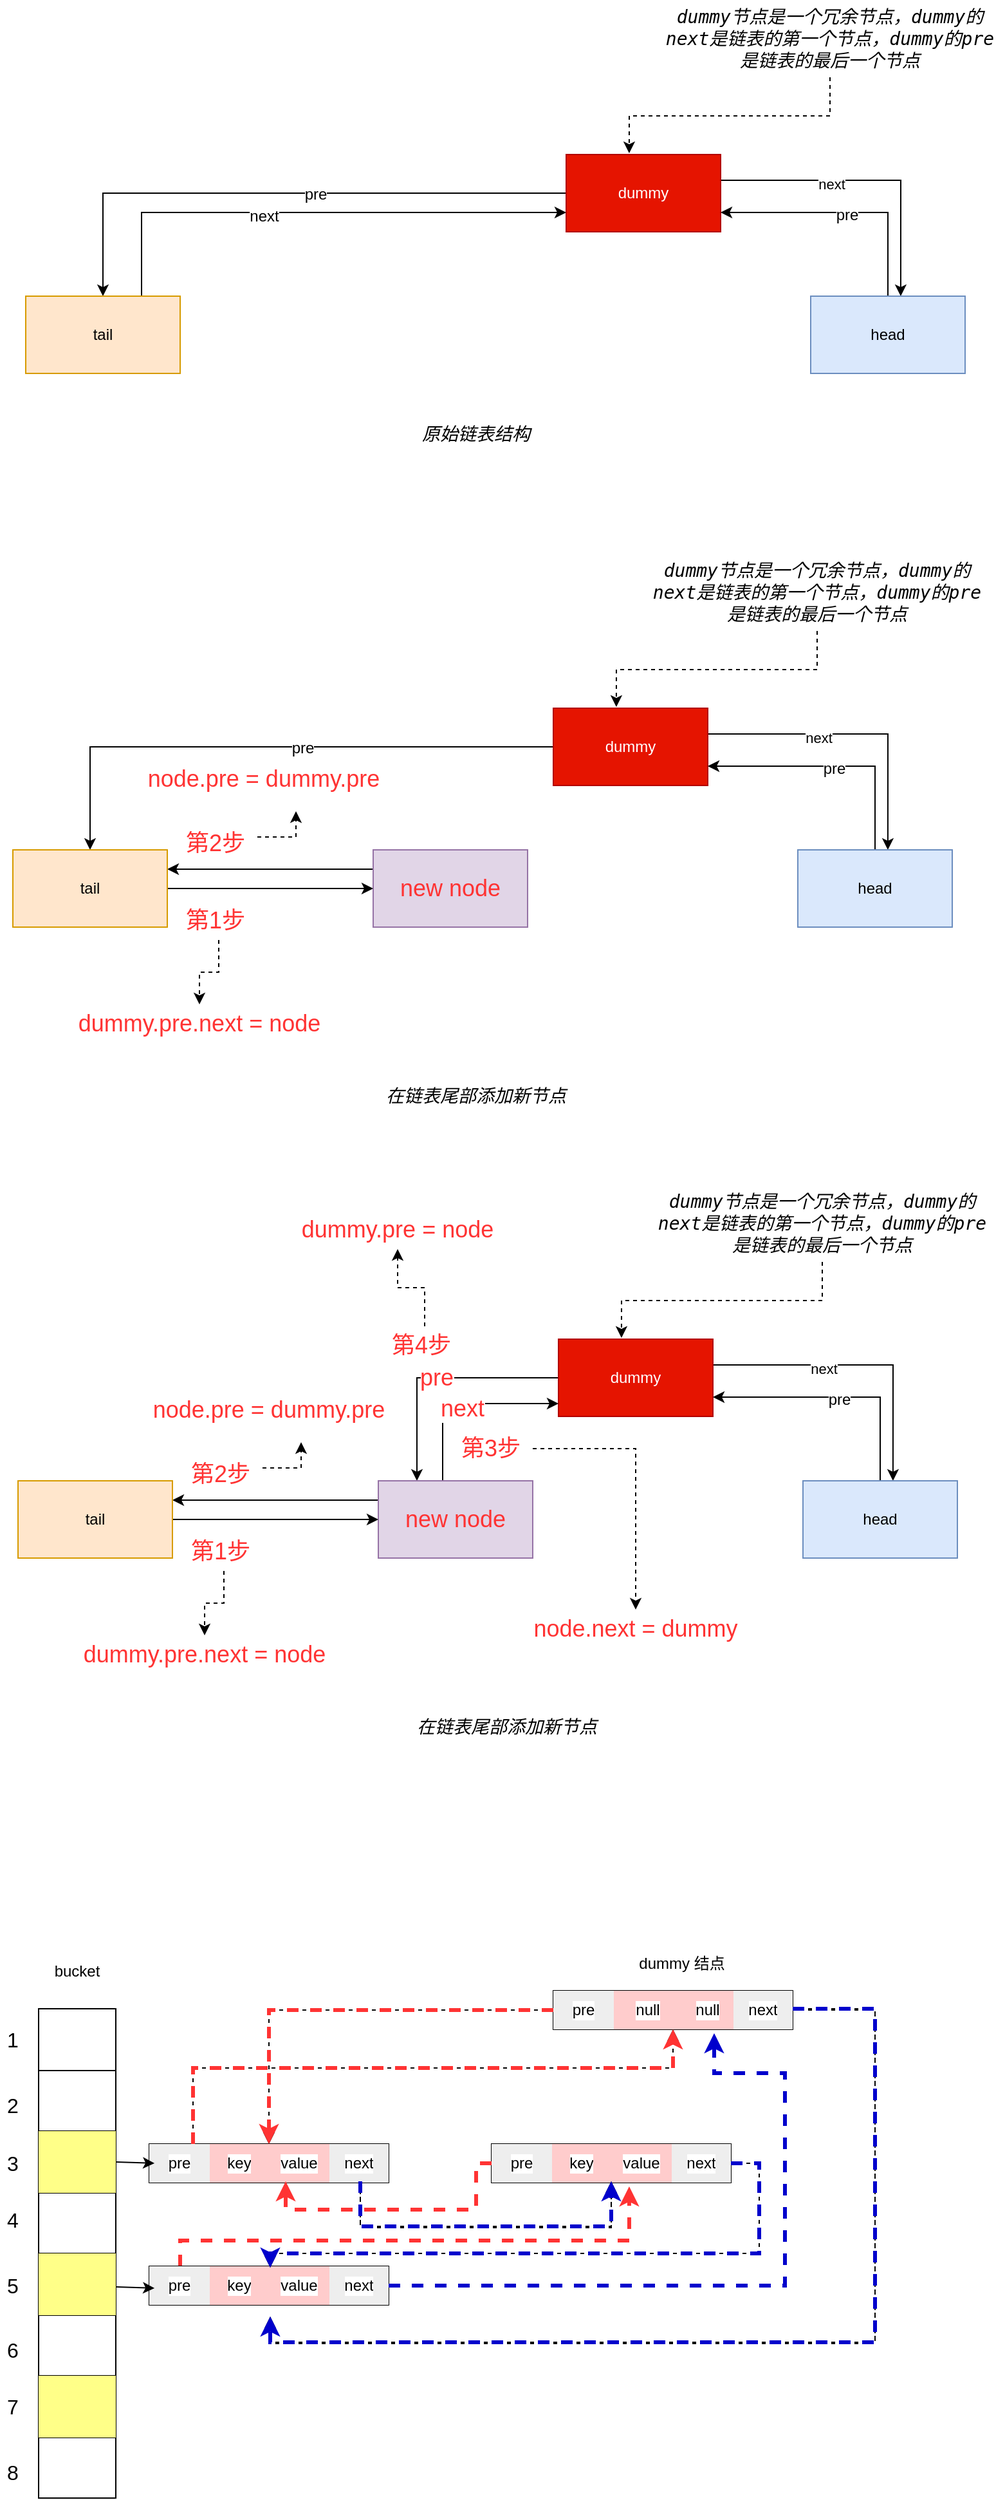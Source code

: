 <mxfile version="16.4.11" type="github">
  <diagram id="jQrOPHSQlCrRj25DtOaN" name="Page-1">
    <mxGraphModel dx="1422" dy="762" grid="1" gridSize="10" guides="1" tooltips="1" connect="1" arrows="1" fold="1" page="1" pageScale="1" pageWidth="827" pageHeight="1169" math="0" shadow="0">
      <root>
        <mxCell id="0" />
        <mxCell id="1" parent="0" />
        <mxCell id="KZvTcLUDpUq6Z3vSpvz5-89" style="edgeStyle=orthogonalEdgeStyle;rounded=0;orthogonalLoop=1;jettySize=auto;html=1;entryX=0.583;entryY=0;entryDx=0;entryDy=0;entryPerimeter=0;" edge="1" source="KZvTcLUDpUq6Z3vSpvz5-93" target="KZvTcLUDpUq6Z3vSpvz5-96" parent="1">
          <mxGeometry relative="1" as="geometry">
            <Array as="points">
              <mxPoint x="704" y="1090" />
            </Array>
          </mxGeometry>
        </mxCell>
        <mxCell id="KZvTcLUDpUq6Z3vSpvz5-90" value="next" style="edgeLabel;html=1;align=center;verticalAlign=middle;resizable=0;points=[];" vertex="1" connectable="0" parent="KZvTcLUDpUq6Z3vSpvz5-89">
          <mxGeometry x="-0.255" y="-3" relative="1" as="geometry">
            <mxPoint as="offset" />
          </mxGeometry>
        </mxCell>
        <mxCell id="KZvTcLUDpUq6Z3vSpvz5-115" value="pre" style="edgeStyle=orthogonalEdgeStyle;rounded=0;orthogonalLoop=1;jettySize=auto;html=1;entryX=0.25;entryY=0;entryDx=0;entryDy=0;fontSize=18;fontColor=#FF3333;" edge="1" parent="1" source="KZvTcLUDpUq6Z3vSpvz5-93" target="KZvTcLUDpUq6Z3vSpvz5-100">
          <mxGeometry relative="1" as="geometry" />
        </mxCell>
        <mxCell id="KZvTcLUDpUq6Z3vSpvz5-93" value="dummy" style="rounded=0;whiteSpace=wrap;html=1;fillColor=#e51400;fontColor=#ffffff;strokeColor=#B20000;" vertex="1" parent="1">
          <mxGeometry x="444" y="1070" width="120" height="60" as="geometry" />
        </mxCell>
        <mxCell id="KZvTcLUDpUq6Z3vSpvz5-119" value="&lt;font style=&quot;font-size: 12px&quot; color=&quot;#000000&quot;&gt;pre&lt;/font&gt;" style="edgeStyle=orthogonalEdgeStyle;rounded=0;orthogonalLoop=1;jettySize=auto;html=1;entryX=1;entryY=0.75;entryDx=0;entryDy=0;fontSize=18;fontColor=#FF3333;" edge="1" parent="1" source="KZvTcLUDpUq6Z3vSpvz5-96" target="KZvTcLUDpUq6Z3vSpvz5-93">
          <mxGeometry relative="1" as="geometry">
            <Array as="points">
              <mxPoint x="694" y="1115" />
            </Array>
          </mxGeometry>
        </mxCell>
        <mxCell id="KZvTcLUDpUq6Z3vSpvz5-96" value="head" style="rounded=0;whiteSpace=wrap;html=1;fillColor=#dae8fc;strokeColor=#6c8ebf;" vertex="1" parent="1">
          <mxGeometry x="634" y="1180" width="120" height="60" as="geometry" />
        </mxCell>
        <mxCell id="KZvTcLUDpUq6Z3vSpvz5-99" style="edgeStyle=orthogonalEdgeStyle;rounded=0;orthogonalLoop=1;jettySize=auto;html=1;entryX=1;entryY=0.25;entryDx=0;entryDy=0;fontSize=18;fontColor=#FF3333;" edge="1" source="KZvTcLUDpUq6Z3vSpvz5-100" target="KZvTcLUDpUq6Z3vSpvz5-104" parent="1">
          <mxGeometry relative="1" as="geometry">
            <Array as="points">
              <mxPoint x="204" y="1195" />
              <mxPoint x="204" y="1195" />
            </Array>
          </mxGeometry>
        </mxCell>
        <mxCell id="KZvTcLUDpUq6Z3vSpvz5-116" style="edgeStyle=orthogonalEdgeStyle;rounded=0;orthogonalLoop=1;jettySize=auto;html=1;fontSize=18;fontColor=#FF3333;" edge="1" parent="1" source="KZvTcLUDpUq6Z3vSpvz5-100">
          <mxGeometry relative="1" as="geometry">
            <mxPoint x="444" y="1120" as="targetPoint" />
            <Array as="points">
              <mxPoint x="354" y="1120" />
              <mxPoint x="444" y="1120" />
            </Array>
          </mxGeometry>
        </mxCell>
        <mxCell id="KZvTcLUDpUq6Z3vSpvz5-117" value="next" style="edgeLabel;html=1;align=center;verticalAlign=middle;resizable=0;points=[];fontSize=18;fontColor=#FF3333;" vertex="1" connectable="0" parent="KZvTcLUDpUq6Z3vSpvz5-116">
          <mxGeometry y="-4" relative="1" as="geometry">
            <mxPoint as="offset" />
          </mxGeometry>
        </mxCell>
        <mxCell id="KZvTcLUDpUq6Z3vSpvz5-100" value="&lt;font color=&quot;#ff3333&quot; style=&quot;font-size: 18px;&quot;&gt;new&amp;nbsp;node&lt;/font&gt;" style="rounded=0;whiteSpace=wrap;html=1;fontSize=18;fillColor=#e1d5e7;strokeColor=#9673a6;" vertex="1" parent="1">
          <mxGeometry x="304" y="1180" width="120" height="60" as="geometry" />
        </mxCell>
        <mxCell id="KZvTcLUDpUq6Z3vSpvz5-101" style="edgeStyle=orthogonalEdgeStyle;rounded=0;orthogonalLoop=1;jettySize=auto;html=1;entryX=0.408;entryY=-0.017;entryDx=0;entryDy=0;entryPerimeter=0;dashed=1;" edge="1" source="KZvTcLUDpUq6Z3vSpvz5-102" target="KZvTcLUDpUq6Z3vSpvz5-93" parent="1">
          <mxGeometry relative="1" as="geometry" />
        </mxCell>
        <mxCell id="KZvTcLUDpUq6Z3vSpvz5-102" value="&lt;span style=&quot;font-family: &amp;quot;source code pro&amp;quot;, &amp;quot;dejavu sans mono&amp;quot;, &amp;quot;ubuntu mono&amp;quot;, &amp;quot;anonymous pro&amp;quot;, &amp;quot;droid sans mono&amp;quot;, menlo, monaco, consolas, inconsolata, courier, &amp;quot;pingfang sc&amp;quot;, &amp;quot;microsoft yahei&amp;quot;, sans-serif; font-size: 14px; font-style: italic; background-color: rgb(255, 255, 255);&quot;&gt;dummy节点是一个冗余节点，dummy的next是链表的第一个节点，dummy的pre是链表的最后一个节点&lt;/span&gt;" style="text;html=1;strokeColor=none;fillColor=none;align=center;verticalAlign=middle;whiteSpace=wrap;rounded=0;fontColor=#000000;" vertex="1" parent="1">
          <mxGeometry x="514" y="950" width="270" height="60" as="geometry" />
        </mxCell>
        <mxCell id="KZvTcLUDpUq6Z3vSpvz5-103" style="edgeStyle=orthogonalEdgeStyle;rounded=0;orthogonalLoop=1;jettySize=auto;html=1;entryX=0;entryY=0.5;entryDx=0;entryDy=0;fontSize=19;fontColor=#000000;" edge="1" source="KZvTcLUDpUq6Z3vSpvz5-104" target="KZvTcLUDpUq6Z3vSpvz5-100" parent="1">
          <mxGeometry relative="1" as="geometry" />
        </mxCell>
        <mxCell id="KZvTcLUDpUq6Z3vSpvz5-104" value="tail" style="rounded=0;whiteSpace=wrap;html=1;fillColor=#ffe6cc;strokeColor=#d79b00;" vertex="1" parent="1">
          <mxGeometry x="24" y="1180" width="120" height="60" as="geometry" />
        </mxCell>
        <mxCell id="KZvTcLUDpUq6Z3vSpvz5-105" value="dummy.pre.next = node" style="text;html=1;strokeColor=none;fillColor=none;align=center;verticalAlign=middle;whiteSpace=wrap;rounded=0;labelBackgroundColor=#FFFFFF;fontSize=18;fontColor=#FF3333;" vertex="1" parent="1">
          <mxGeometry x="54" y="1300" width="230" height="30" as="geometry" />
        </mxCell>
        <mxCell id="KZvTcLUDpUq6Z3vSpvz5-106" value="node.pre = dummy.pre" style="text;html=1;strokeColor=none;fillColor=none;align=center;verticalAlign=middle;whiteSpace=wrap;rounded=0;labelBackgroundColor=#FFFFFF;fontSize=18;fontColor=#FF3333;" vertex="1" parent="1">
          <mxGeometry x="104" y="1110" width="230" height="30" as="geometry" />
        </mxCell>
        <mxCell id="KZvTcLUDpUq6Z3vSpvz5-107" style="edgeStyle=orthogonalEdgeStyle;rounded=0;orthogonalLoop=1;jettySize=auto;html=1;fontSize=18;fontColor=#FF3333;dashed=1;" edge="1" source="KZvTcLUDpUq6Z3vSpvz5-108" target="KZvTcLUDpUq6Z3vSpvz5-105" parent="1">
          <mxGeometry relative="1" as="geometry" />
        </mxCell>
        <mxCell id="KZvTcLUDpUq6Z3vSpvz5-108" value="第1步&amp;nbsp;" style="text;html=1;strokeColor=none;fillColor=none;align=center;verticalAlign=middle;whiteSpace=wrap;rounded=0;labelBackgroundColor=#FFFFFF;fontSize=18;fontColor=#FF3333;" vertex="1" parent="1">
          <mxGeometry x="154" y="1220" width="60" height="30" as="geometry" />
        </mxCell>
        <mxCell id="KZvTcLUDpUq6Z3vSpvz5-109" style="edgeStyle=orthogonalEdgeStyle;rounded=0;orthogonalLoop=1;jettySize=auto;html=1;fontSize=18;fontColor=#FF3333;dashed=1;" edge="1" source="KZvTcLUDpUq6Z3vSpvz5-110" parent="1">
          <mxGeometry relative="1" as="geometry">
            <mxPoint x="244" y="1150" as="targetPoint" />
            <Array as="points">
              <mxPoint x="244" y="1170" />
            </Array>
          </mxGeometry>
        </mxCell>
        <mxCell id="KZvTcLUDpUq6Z3vSpvz5-110" value="第2步&amp;nbsp;" style="text;html=1;strokeColor=none;fillColor=none;align=center;verticalAlign=middle;whiteSpace=wrap;rounded=0;labelBackgroundColor=#FFFFFF;fontSize=18;fontColor=#FF3333;" vertex="1" parent="1">
          <mxGeometry x="154" y="1160" width="60" height="30" as="geometry" />
        </mxCell>
        <mxCell id="KZvTcLUDpUq6Z3vSpvz5-168" style="edgeStyle=orthogonalEdgeStyle;rounded=0;orthogonalLoop=1;jettySize=auto;html=1;entryX=0.5;entryY=0;entryDx=0;entryDy=0;fontSize=12;fontColor=#000000;dashed=1;" edge="1" parent="1" source="KZvTcLUDpUq6Z3vSpvz5-114" target="KZvTcLUDpUq6Z3vSpvz5-167">
          <mxGeometry relative="1" as="geometry">
            <Array as="points">
              <mxPoint x="504" y="1155" />
            </Array>
          </mxGeometry>
        </mxCell>
        <mxCell id="KZvTcLUDpUq6Z3vSpvz5-114" value="第3步&amp;nbsp;" style="text;html=1;strokeColor=none;fillColor=none;align=center;verticalAlign=middle;whiteSpace=wrap;rounded=0;labelBackgroundColor=#FFFFFF;fontSize=18;fontColor=#FF3333;" vertex="1" parent="1">
          <mxGeometry x="364" y="1140" width="60" height="30" as="geometry" />
        </mxCell>
        <mxCell id="KZvTcLUDpUq6Z3vSpvz5-172" style="edgeStyle=orthogonalEdgeStyle;rounded=0;orthogonalLoop=1;jettySize=auto;html=1;dashed=1;fontSize=12;fontColor=#000000;" edge="1" parent="1" source="KZvTcLUDpUq6Z3vSpvz5-118" target="KZvTcLUDpUq6Z3vSpvz5-169">
          <mxGeometry relative="1" as="geometry" />
        </mxCell>
        <mxCell id="KZvTcLUDpUq6Z3vSpvz5-118" value="第4步&amp;nbsp;" style="text;html=1;strokeColor=none;fillColor=none;align=center;verticalAlign=middle;whiteSpace=wrap;rounded=0;labelBackgroundColor=#FFFFFF;fontSize=18;fontColor=#FF3333;" vertex="1" parent="1">
          <mxGeometry x="310" y="1060" width="60" height="30" as="geometry" />
        </mxCell>
        <mxCell id="KZvTcLUDpUq6Z3vSpvz5-120" value="&lt;span style=&quot;font-family: &amp;quot;source code pro&amp;quot;, &amp;quot;dejavu sans mono&amp;quot;, &amp;quot;ubuntu mono&amp;quot;, &amp;quot;anonymous pro&amp;quot;, &amp;quot;droid sans mono&amp;quot;, menlo, monaco, consolas, inconsolata, courier, &amp;quot;pingfang sc&amp;quot;, &amp;quot;microsoft yahei&amp;quot;, sans-serif; font-size: 14px; font-style: italic; background-color: rgb(255, 255, 255);&quot;&gt;在链表尾部添加新节点&lt;/span&gt;" style="text;html=1;strokeColor=none;fillColor=none;align=center;verticalAlign=middle;whiteSpace=wrap;rounded=0;labelBackgroundColor=#FFFFFF;fontSize=19;fontColor=#000000;" vertex="1" parent="1">
          <mxGeometry x="300" y="870" width="160" height="20" as="geometry" />
        </mxCell>
        <mxCell id="KZvTcLUDpUq6Z3vSpvz5-121" style="edgeStyle=orthogonalEdgeStyle;rounded=0;orthogonalLoop=1;jettySize=auto;html=1;entryX=0.583;entryY=0;entryDx=0;entryDy=0;entryPerimeter=0;" edge="1" source="KZvTcLUDpUq6Z3vSpvz5-124" target="KZvTcLUDpUq6Z3vSpvz5-126" parent="1">
          <mxGeometry relative="1" as="geometry">
            <Array as="points">
              <mxPoint x="700" y="600" />
            </Array>
          </mxGeometry>
        </mxCell>
        <mxCell id="KZvTcLUDpUq6Z3vSpvz5-122" value="next" style="edgeLabel;html=1;align=center;verticalAlign=middle;resizable=0;points=[];" vertex="1" connectable="0" parent="KZvTcLUDpUq6Z3vSpvz5-121">
          <mxGeometry x="-0.255" y="-3" relative="1" as="geometry">
            <mxPoint as="offset" />
          </mxGeometry>
        </mxCell>
        <mxCell id="KZvTcLUDpUq6Z3vSpvz5-143" style="edgeStyle=orthogonalEdgeStyle;rounded=0;orthogonalLoop=1;jettySize=auto;html=1;entryX=0.5;entryY=0;entryDx=0;entryDy=0;fontSize=12;fontColor=#000000;" edge="1" parent="1" source="KZvTcLUDpUq6Z3vSpvz5-124" target="KZvTcLUDpUq6Z3vSpvz5-134">
          <mxGeometry relative="1" as="geometry" />
        </mxCell>
        <mxCell id="KZvTcLUDpUq6Z3vSpvz5-144" value="pre" style="edgeLabel;html=1;align=center;verticalAlign=middle;resizable=0;points=[];fontSize=12;fontColor=#000000;" vertex="1" connectable="0" parent="KZvTcLUDpUq6Z3vSpvz5-143">
          <mxGeometry x="-0.114" y="1" relative="1" as="geometry">
            <mxPoint as="offset" />
          </mxGeometry>
        </mxCell>
        <mxCell id="KZvTcLUDpUq6Z3vSpvz5-124" value="dummy" style="rounded=0;whiteSpace=wrap;html=1;fillColor=#e51400;fontColor=#ffffff;strokeColor=#B20000;" vertex="1" parent="1">
          <mxGeometry x="440" y="580" width="120" height="60" as="geometry" />
        </mxCell>
        <mxCell id="KZvTcLUDpUq6Z3vSpvz5-125" value="&lt;font style=&quot;font-size: 12px&quot; color=&quot;#000000&quot;&gt;pre&lt;/font&gt;" style="edgeStyle=orthogonalEdgeStyle;rounded=0;orthogonalLoop=1;jettySize=auto;html=1;entryX=1;entryY=0.75;entryDx=0;entryDy=0;fontSize=18;fontColor=#FF3333;" edge="1" source="KZvTcLUDpUq6Z3vSpvz5-126" target="KZvTcLUDpUq6Z3vSpvz5-124" parent="1">
          <mxGeometry relative="1" as="geometry">
            <Array as="points">
              <mxPoint x="690" y="625" />
            </Array>
          </mxGeometry>
        </mxCell>
        <mxCell id="KZvTcLUDpUq6Z3vSpvz5-126" value="head" style="rounded=0;whiteSpace=wrap;html=1;" vertex="1" parent="1">
          <mxGeometry x="630" y="690" width="120" height="60" as="geometry" />
        </mxCell>
        <mxCell id="KZvTcLUDpUq6Z3vSpvz5-127" style="edgeStyle=orthogonalEdgeStyle;rounded=0;orthogonalLoop=1;jettySize=auto;html=1;entryX=1;entryY=0.25;entryDx=0;entryDy=0;fontSize=18;fontColor=#FF3333;" edge="1" source="KZvTcLUDpUq6Z3vSpvz5-130" target="KZvTcLUDpUq6Z3vSpvz5-134" parent="1">
          <mxGeometry relative="1" as="geometry">
            <Array as="points">
              <mxPoint x="200" y="705" />
              <mxPoint x="200" y="705" />
            </Array>
          </mxGeometry>
        </mxCell>
        <mxCell id="KZvTcLUDpUq6Z3vSpvz5-130" value="&lt;font color=&quot;#ff3333&quot; style=&quot;font-size: 18px;&quot;&gt;new&amp;nbsp;node&lt;/font&gt;" style="rounded=0;whiteSpace=wrap;html=1;fontSize=18;fillColor=#e1d5e7;strokeColor=#9673a6;" vertex="1" parent="1">
          <mxGeometry x="300" y="690" width="120" height="60" as="geometry" />
        </mxCell>
        <mxCell id="KZvTcLUDpUq6Z3vSpvz5-131" style="edgeStyle=orthogonalEdgeStyle;rounded=0;orthogonalLoop=1;jettySize=auto;html=1;entryX=0.408;entryY=-0.017;entryDx=0;entryDy=0;entryPerimeter=0;dashed=1;" edge="1" source="KZvTcLUDpUq6Z3vSpvz5-132" target="KZvTcLUDpUq6Z3vSpvz5-124" parent="1">
          <mxGeometry relative="1" as="geometry" />
        </mxCell>
        <mxCell id="KZvTcLUDpUq6Z3vSpvz5-132" value="&lt;span style=&quot;font-family: &amp;quot;source code pro&amp;quot;, &amp;quot;dejavu sans mono&amp;quot;, &amp;quot;ubuntu mono&amp;quot;, &amp;quot;anonymous pro&amp;quot;, &amp;quot;droid sans mono&amp;quot;, menlo, monaco, consolas, inconsolata, courier, &amp;quot;pingfang sc&amp;quot;, &amp;quot;microsoft yahei&amp;quot;, sans-serif; font-size: 14px; font-style: italic; background-color: rgb(255, 255, 255);&quot;&gt;dummy节点是一个冗余节点，dummy的next是链表的第一个节点，dummy的pre是链表的最后一个节点&lt;/span&gt;" style="text;html=1;strokeColor=none;fillColor=none;align=center;verticalAlign=middle;whiteSpace=wrap;rounded=0;fontColor=#000000;" vertex="1" parent="1">
          <mxGeometry x="510" y="460" width="270" height="60" as="geometry" />
        </mxCell>
        <mxCell id="KZvTcLUDpUq6Z3vSpvz5-133" style="edgeStyle=orthogonalEdgeStyle;rounded=0;orthogonalLoop=1;jettySize=auto;html=1;entryX=0;entryY=0.5;entryDx=0;entryDy=0;fontSize=19;fontColor=#000000;" edge="1" source="KZvTcLUDpUq6Z3vSpvz5-134" target="KZvTcLUDpUq6Z3vSpvz5-130" parent="1">
          <mxGeometry relative="1" as="geometry" />
        </mxCell>
        <mxCell id="KZvTcLUDpUq6Z3vSpvz5-134" value="tail" style="rounded=0;whiteSpace=wrap;html=1;fillColor=#ffe6cc;strokeColor=#d79b00;" vertex="1" parent="1">
          <mxGeometry x="20" y="690" width="120" height="60" as="geometry" />
        </mxCell>
        <mxCell id="KZvTcLUDpUq6Z3vSpvz5-135" value="dummy.pre.next = node" style="text;html=1;strokeColor=none;fillColor=none;align=center;verticalAlign=middle;whiteSpace=wrap;rounded=0;labelBackgroundColor=#FFFFFF;fontSize=18;fontColor=#FF3333;" vertex="1" parent="1">
          <mxGeometry x="50" y="810" width="230" height="30" as="geometry" />
        </mxCell>
        <mxCell id="KZvTcLUDpUq6Z3vSpvz5-136" value="node.pre = dummy.pre" style="text;html=1;strokeColor=none;fillColor=none;align=center;verticalAlign=middle;whiteSpace=wrap;rounded=0;labelBackgroundColor=#FFFFFF;fontSize=18;fontColor=#FF3333;" vertex="1" parent="1">
          <mxGeometry x="100" y="620" width="230" height="30" as="geometry" />
        </mxCell>
        <mxCell id="KZvTcLUDpUq6Z3vSpvz5-137" style="edgeStyle=orthogonalEdgeStyle;rounded=0;orthogonalLoop=1;jettySize=auto;html=1;fontSize=18;fontColor=#FF3333;dashed=1;" edge="1" source="KZvTcLUDpUq6Z3vSpvz5-138" target="KZvTcLUDpUq6Z3vSpvz5-135" parent="1">
          <mxGeometry relative="1" as="geometry" />
        </mxCell>
        <mxCell id="KZvTcLUDpUq6Z3vSpvz5-138" value="第1步&amp;nbsp;" style="text;html=1;strokeColor=none;fillColor=none;align=center;verticalAlign=middle;whiteSpace=wrap;rounded=0;labelBackgroundColor=#FFFFFF;fontSize=18;fontColor=#FF3333;" vertex="1" parent="1">
          <mxGeometry x="150" y="730" width="60" height="30" as="geometry" />
        </mxCell>
        <mxCell id="KZvTcLUDpUq6Z3vSpvz5-139" style="edgeStyle=orthogonalEdgeStyle;rounded=0;orthogonalLoop=1;jettySize=auto;html=1;fontSize=18;fontColor=#FF3333;dashed=1;" edge="1" source="KZvTcLUDpUq6Z3vSpvz5-140" parent="1">
          <mxGeometry relative="1" as="geometry">
            <mxPoint x="240" y="660" as="targetPoint" />
            <Array as="points">
              <mxPoint x="240" y="680" />
            </Array>
          </mxGeometry>
        </mxCell>
        <mxCell id="KZvTcLUDpUq6Z3vSpvz5-140" value="第2步&amp;nbsp;" style="text;html=1;strokeColor=none;fillColor=none;align=center;verticalAlign=middle;whiteSpace=wrap;rounded=0;labelBackgroundColor=#FFFFFF;fontSize=18;fontColor=#FF3333;" vertex="1" parent="1">
          <mxGeometry x="150" y="670" width="60" height="30" as="geometry" />
        </mxCell>
        <mxCell id="KZvTcLUDpUq6Z3vSpvz5-145" value="&lt;font face=&quot;source code pro, dejavu sans mono, ubuntu mono, anonymous pro, droid sans mono, menlo, monaco, consolas, inconsolata, courier, pingfang sc, microsoft yahei, sans-serif&quot;&gt;&lt;span style=&quot;font-size: 14px&quot;&gt;&lt;i&gt;原始链表结构&lt;/i&gt;&lt;/span&gt;&lt;/font&gt;" style="text;html=1;strokeColor=none;fillColor=none;align=center;verticalAlign=middle;whiteSpace=wrap;rounded=0;labelBackgroundColor=#FFFFFF;fontSize=19;fontColor=#000000;" vertex="1" parent="1">
          <mxGeometry x="310" y="350" width="140" height="30" as="geometry" />
        </mxCell>
        <mxCell id="KZvTcLUDpUq6Z3vSpvz5-146" style="edgeStyle=orthogonalEdgeStyle;rounded=0;orthogonalLoop=1;jettySize=auto;html=1;entryX=0.583;entryY=0;entryDx=0;entryDy=0;entryPerimeter=0;" edge="1" source="KZvTcLUDpUq6Z3vSpvz5-150" target="KZvTcLUDpUq6Z3vSpvz5-152" parent="1">
          <mxGeometry relative="1" as="geometry">
            <Array as="points">
              <mxPoint x="710" y="170" />
            </Array>
          </mxGeometry>
        </mxCell>
        <mxCell id="KZvTcLUDpUq6Z3vSpvz5-147" value="next" style="edgeLabel;html=1;align=center;verticalAlign=middle;resizable=0;points=[];" vertex="1" connectable="0" parent="KZvTcLUDpUq6Z3vSpvz5-146">
          <mxGeometry x="-0.255" y="-3" relative="1" as="geometry">
            <mxPoint as="offset" />
          </mxGeometry>
        </mxCell>
        <mxCell id="KZvTcLUDpUq6Z3vSpvz5-148" style="edgeStyle=orthogonalEdgeStyle;rounded=0;orthogonalLoop=1;jettySize=auto;html=1;entryX=0.5;entryY=0;entryDx=0;entryDy=0;fontSize=12;fontColor=#000000;" edge="1" source="KZvTcLUDpUq6Z3vSpvz5-150" target="KZvTcLUDpUq6Z3vSpvz5-158" parent="1">
          <mxGeometry relative="1" as="geometry" />
        </mxCell>
        <mxCell id="KZvTcLUDpUq6Z3vSpvz5-149" value="pre" style="edgeLabel;html=1;align=center;verticalAlign=middle;resizable=0;points=[];fontSize=12;fontColor=#000000;" vertex="1" connectable="0" parent="KZvTcLUDpUq6Z3vSpvz5-148">
          <mxGeometry x="-0.114" y="1" relative="1" as="geometry">
            <mxPoint as="offset" />
          </mxGeometry>
        </mxCell>
        <mxCell id="KZvTcLUDpUq6Z3vSpvz5-150" value="dummy" style="rounded=0;whiteSpace=wrap;html=1;fillColor=#e51400;fontColor=#ffffff;strokeColor=#B20000;" vertex="1" parent="1">
          <mxGeometry x="450" y="150" width="120" height="60" as="geometry" />
        </mxCell>
        <mxCell id="KZvTcLUDpUq6Z3vSpvz5-151" value="&lt;font style=&quot;font-size: 12px&quot; color=&quot;#000000&quot;&gt;pre&lt;/font&gt;" style="edgeStyle=orthogonalEdgeStyle;rounded=0;orthogonalLoop=1;jettySize=auto;html=1;entryX=1;entryY=0.75;entryDx=0;entryDy=0;fontSize=18;fontColor=#FF3333;" edge="1" source="KZvTcLUDpUq6Z3vSpvz5-152" target="KZvTcLUDpUq6Z3vSpvz5-150" parent="1">
          <mxGeometry relative="1" as="geometry">
            <Array as="points">
              <mxPoint x="700" y="195" />
            </Array>
          </mxGeometry>
        </mxCell>
        <mxCell id="KZvTcLUDpUq6Z3vSpvz5-152" value="head" style="rounded=0;whiteSpace=wrap;html=1;" vertex="1" parent="1">
          <mxGeometry x="640" y="260" width="120" height="60" as="geometry" />
        </mxCell>
        <mxCell id="KZvTcLUDpUq6Z3vSpvz5-155" style="edgeStyle=orthogonalEdgeStyle;rounded=0;orthogonalLoop=1;jettySize=auto;html=1;entryX=0.408;entryY=-0.017;entryDx=0;entryDy=0;entryPerimeter=0;dashed=1;" edge="1" source="KZvTcLUDpUq6Z3vSpvz5-156" target="KZvTcLUDpUq6Z3vSpvz5-150" parent="1">
          <mxGeometry relative="1" as="geometry" />
        </mxCell>
        <mxCell id="KZvTcLUDpUq6Z3vSpvz5-156" value="&lt;span style=&quot;font-family: &amp;quot;source code pro&amp;quot;, &amp;quot;dejavu sans mono&amp;quot;, &amp;quot;ubuntu mono&amp;quot;, &amp;quot;anonymous pro&amp;quot;, &amp;quot;droid sans mono&amp;quot;, menlo, monaco, consolas, inconsolata, courier, &amp;quot;pingfang sc&amp;quot;, &amp;quot;microsoft yahei&amp;quot;, sans-serif; font-size: 14px; font-style: italic; background-color: rgb(255, 255, 255);&quot;&gt;dummy节点是一个冗余节点，dummy的next是链表的第一个节点，dummy的pre是链表的最后一个节点&lt;/span&gt;" style="text;html=1;strokeColor=none;fillColor=none;align=center;verticalAlign=middle;whiteSpace=wrap;rounded=0;fontColor=#000000;" vertex="1" parent="1">
          <mxGeometry x="520" y="30" width="270" height="60" as="geometry" />
        </mxCell>
        <mxCell id="KZvTcLUDpUq6Z3vSpvz5-165" style="edgeStyle=orthogonalEdgeStyle;rounded=0;orthogonalLoop=1;jettySize=auto;html=1;entryX=0;entryY=0.75;entryDx=0;entryDy=0;fontSize=12;fontColor=#000000;" edge="1" parent="1" source="KZvTcLUDpUq6Z3vSpvz5-158" target="KZvTcLUDpUq6Z3vSpvz5-150">
          <mxGeometry relative="1" as="geometry">
            <Array as="points">
              <mxPoint x="120" y="195" />
            </Array>
          </mxGeometry>
        </mxCell>
        <mxCell id="KZvTcLUDpUq6Z3vSpvz5-166" value="next" style="edgeLabel;html=1;align=center;verticalAlign=middle;resizable=0;points=[];fontSize=12;fontColor=#000000;" vertex="1" connectable="0" parent="KZvTcLUDpUq6Z3vSpvz5-165">
          <mxGeometry x="-0.19" y="-3" relative="1" as="geometry">
            <mxPoint as="offset" />
          </mxGeometry>
        </mxCell>
        <mxCell id="KZvTcLUDpUq6Z3vSpvz5-158" value="tail" style="rounded=0;whiteSpace=wrap;html=1;fillColor=#ffe6cc;strokeColor=#d79b00;" vertex="1" parent="1">
          <mxGeometry x="30" y="260" width="120" height="60" as="geometry" />
        </mxCell>
        <mxCell id="KZvTcLUDpUq6Z3vSpvz5-167" value="node.next = dummy" style="text;html=1;strokeColor=none;fillColor=none;align=center;verticalAlign=middle;whiteSpace=wrap;rounded=0;labelBackgroundColor=#FFFFFF;fontSize=18;fontColor=#FF3333;" vertex="1" parent="1">
          <mxGeometry x="389" y="1280" width="230" height="30" as="geometry" />
        </mxCell>
        <mxCell id="KZvTcLUDpUq6Z3vSpvz5-169" value="dummy.pre = node" style="text;html=1;strokeColor=none;fillColor=none;align=center;verticalAlign=middle;whiteSpace=wrap;rounded=0;labelBackgroundColor=#FFFFFF;fontSize=18;fontColor=#FF3333;" vertex="1" parent="1">
          <mxGeometry x="204" y="970" width="230" height="30" as="geometry" />
        </mxCell>
        <mxCell id="KZvTcLUDpUq6Z3vSpvz5-170" value="head" style="rounded=0;whiteSpace=wrap;html=1;fillColor=#dae8fc;strokeColor=#6c8ebf;" vertex="1" parent="1">
          <mxGeometry x="640" y="260" width="120" height="60" as="geometry" />
        </mxCell>
        <mxCell id="KZvTcLUDpUq6Z3vSpvz5-171" value="head" style="rounded=0;whiteSpace=wrap;html=1;fillColor=#dae8fc;strokeColor=#6c8ebf;" vertex="1" parent="1">
          <mxGeometry x="630" y="690" width="120" height="60" as="geometry" />
        </mxCell>
        <mxCell id="KZvTcLUDpUq6Z3vSpvz5-173" value="&lt;span style=&quot;font-family: &amp;quot;source code pro&amp;quot;, &amp;quot;dejavu sans mono&amp;quot;, &amp;quot;ubuntu mono&amp;quot;, &amp;quot;anonymous pro&amp;quot;, &amp;quot;droid sans mono&amp;quot;, menlo, monaco, consolas, inconsolata, courier, &amp;quot;pingfang sc&amp;quot;, &amp;quot;microsoft yahei&amp;quot;, sans-serif; font-size: 14px; font-style: italic; background-color: rgb(255, 255, 255);&quot;&gt;在链表尾部添加新节点&lt;/span&gt;" style="text;html=1;strokeColor=none;fillColor=none;align=center;verticalAlign=middle;whiteSpace=wrap;rounded=0;labelBackgroundColor=#FFFFFF;fontSize=19;fontColor=#000000;" vertex="1" parent="1">
          <mxGeometry x="324" y="1360" width="160" height="20" as="geometry" />
        </mxCell>
        <mxCell id="KZvTcLUDpUq6Z3vSpvz5-177" value="" style="shape=table;startSize=0;container=1;collapsible=0;childLayout=tableLayout;labelBackgroundColor=#FFFFFF;fontSize=12;fontColor=#000000;" vertex="1" parent="1">
          <mxGeometry x="40" y="1590" width="60" height="380" as="geometry" />
        </mxCell>
        <mxCell id="KZvTcLUDpUq6Z3vSpvz5-178" value="" style="shape=tableRow;horizontal=0;startSize=0;swimlaneHead=0;swimlaneBody=0;top=0;left=0;bottom=0;right=0;collapsible=0;dropTarget=0;fillColor=none;points=[[0,0.5],[1,0.5]];portConstraint=eastwest;labelBackgroundColor=#FFFFFF;fontSize=12;fontColor=#000000;" vertex="1" parent="KZvTcLUDpUq6Z3vSpvz5-177">
          <mxGeometry width="60" height="48" as="geometry" />
        </mxCell>
        <mxCell id="KZvTcLUDpUq6Z3vSpvz5-179" value="" style="shape=partialRectangle;html=1;whiteSpace=wrap;connectable=0;overflow=hidden;fillColor=none;top=0;left=0;bottom=0;right=0;pointerEvents=1;labelBackgroundColor=#FFFFFF;fontSize=12;fontColor=#000000;" vertex="1" parent="KZvTcLUDpUq6Z3vSpvz5-178">
          <mxGeometry width="60" height="48" as="geometry">
            <mxRectangle width="60" height="48" as="alternateBounds" />
          </mxGeometry>
        </mxCell>
        <mxCell id="KZvTcLUDpUq6Z3vSpvz5-180" value="" style="shape=tableRow;horizontal=0;startSize=0;swimlaneHead=0;swimlaneBody=0;top=0;left=0;bottom=0;right=0;collapsible=0;dropTarget=0;fillColor=none;points=[[0,0.5],[1,0.5]];portConstraint=eastwest;labelBackgroundColor=#FFFFFF;fontSize=12;fontColor=#000000;" vertex="1" parent="KZvTcLUDpUq6Z3vSpvz5-177">
          <mxGeometry y="48" width="60" height="47" as="geometry" />
        </mxCell>
        <mxCell id="KZvTcLUDpUq6Z3vSpvz5-181" value="" style="shape=partialRectangle;html=1;whiteSpace=wrap;connectable=0;overflow=hidden;fillColor=none;top=0;left=0;bottom=0;right=0;pointerEvents=1;labelBackgroundColor=#FFFFFF;fontSize=12;fontColor=#000000;" vertex="1" parent="KZvTcLUDpUq6Z3vSpvz5-180">
          <mxGeometry width="60" height="47" as="geometry">
            <mxRectangle width="60" height="47" as="alternateBounds" />
          </mxGeometry>
        </mxCell>
        <mxCell id="KZvTcLUDpUq6Z3vSpvz5-182" value="" style="shape=tableRow;horizontal=0;startSize=0;swimlaneHead=0;swimlaneBody=0;top=0;left=0;bottom=0;right=0;collapsible=0;dropTarget=0;fillColor=none;points=[[0,0.5],[1,0.5]];portConstraint=eastwest;labelBackgroundColor=#FFFFFF;fontSize=12;fontColor=#000000;" vertex="1" parent="KZvTcLUDpUq6Z3vSpvz5-177">
          <mxGeometry y="95" width="60" height="48" as="geometry" />
        </mxCell>
        <mxCell id="KZvTcLUDpUq6Z3vSpvz5-183" value="" style="shape=partialRectangle;html=1;whiteSpace=wrap;connectable=0;overflow=hidden;fillColor=#ffff88;top=0;left=0;bottom=0;right=0;pointerEvents=1;labelBackgroundColor=#FFFFFF;fontSize=12;strokeColor=#36393d;" vertex="1" parent="KZvTcLUDpUq6Z3vSpvz5-182">
          <mxGeometry width="60" height="48" as="geometry">
            <mxRectangle width="60" height="48" as="alternateBounds" />
          </mxGeometry>
        </mxCell>
        <mxCell id="KZvTcLUDpUq6Z3vSpvz5-184" value="" style="shape=tableRow;horizontal=0;startSize=0;swimlaneHead=0;swimlaneBody=0;top=0;left=0;bottom=0;right=0;collapsible=0;dropTarget=0;fillColor=none;points=[[0,0.5],[1,0.5]];portConstraint=eastwest;labelBackgroundColor=#FFFFFF;fontSize=12;fontColor=#000000;" vertex="1" parent="KZvTcLUDpUq6Z3vSpvz5-177">
          <mxGeometry y="143" width="60" height="47" as="geometry" />
        </mxCell>
        <mxCell id="KZvTcLUDpUq6Z3vSpvz5-185" value="" style="shape=partialRectangle;html=1;whiteSpace=wrap;connectable=0;overflow=hidden;fillColor=none;top=0;left=0;bottom=0;right=0;pointerEvents=1;labelBackgroundColor=#FFFFFF;fontSize=12;fontColor=#000000;" vertex="1" parent="KZvTcLUDpUq6Z3vSpvz5-184">
          <mxGeometry width="60" height="47" as="geometry">
            <mxRectangle width="60" height="47" as="alternateBounds" />
          </mxGeometry>
        </mxCell>
        <mxCell id="KZvTcLUDpUq6Z3vSpvz5-186" value="" style="shape=tableRow;horizontal=0;startSize=0;swimlaneHead=0;swimlaneBody=0;top=0;left=0;bottom=0;right=0;collapsible=0;dropTarget=0;fillColor=none;points=[[0,0.5],[1,0.5]];portConstraint=eastwest;labelBackgroundColor=#FFFFFF;fontSize=12;fontColor=#000000;" vertex="1" parent="KZvTcLUDpUq6Z3vSpvz5-177">
          <mxGeometry y="190" width="60" height="48" as="geometry" />
        </mxCell>
        <mxCell id="KZvTcLUDpUq6Z3vSpvz5-187" value="" style="shape=partialRectangle;html=1;whiteSpace=wrap;connectable=0;overflow=hidden;fillColor=#ffff88;top=0;left=0;bottom=0;right=0;pointerEvents=1;labelBackgroundColor=#FFFFFF;fontSize=12;strokeColor=#36393d;" vertex="1" parent="KZvTcLUDpUq6Z3vSpvz5-186">
          <mxGeometry width="60" height="48" as="geometry">
            <mxRectangle width="60" height="48" as="alternateBounds" />
          </mxGeometry>
        </mxCell>
        <mxCell id="KZvTcLUDpUq6Z3vSpvz5-188" value="" style="shape=tableRow;horizontal=0;startSize=0;swimlaneHead=0;swimlaneBody=0;top=0;left=0;bottom=0;right=0;collapsible=0;dropTarget=0;fillColor=none;points=[[0,0.5],[1,0.5]];portConstraint=eastwest;labelBackgroundColor=#FFFFFF;fontSize=12;fontColor=#000000;" vertex="1" parent="KZvTcLUDpUq6Z3vSpvz5-177">
          <mxGeometry y="238" width="60" height="47" as="geometry" />
        </mxCell>
        <mxCell id="KZvTcLUDpUq6Z3vSpvz5-189" value="" style="shape=partialRectangle;html=1;whiteSpace=wrap;connectable=0;overflow=hidden;fillColor=none;top=0;left=0;bottom=0;right=0;pointerEvents=1;labelBackgroundColor=#FFFFFF;fontSize=12;fontColor=#000000;" vertex="1" parent="KZvTcLUDpUq6Z3vSpvz5-188">
          <mxGeometry width="60" height="47" as="geometry">
            <mxRectangle width="60" height="47" as="alternateBounds" />
          </mxGeometry>
        </mxCell>
        <mxCell id="KZvTcLUDpUq6Z3vSpvz5-190" value="" style="shape=tableRow;horizontal=0;startSize=0;swimlaneHead=0;swimlaneBody=0;top=0;left=0;bottom=0;right=0;collapsible=0;dropTarget=0;fillColor=none;points=[[0,0.5],[1,0.5]];portConstraint=eastwest;labelBackgroundColor=#FFFFFF;fontSize=12;fontColor=#000000;" vertex="1" parent="KZvTcLUDpUq6Z3vSpvz5-177">
          <mxGeometry y="285" width="60" height="48" as="geometry" />
        </mxCell>
        <mxCell id="KZvTcLUDpUq6Z3vSpvz5-191" value="" style="shape=partialRectangle;html=1;whiteSpace=wrap;connectable=0;overflow=hidden;fillColor=#ffff88;top=0;left=0;bottom=0;right=0;pointerEvents=1;labelBackgroundColor=#FFFFFF;fontSize=12;strokeColor=#36393d;" vertex="1" parent="KZvTcLUDpUq6Z3vSpvz5-190">
          <mxGeometry width="60" height="48" as="geometry">
            <mxRectangle width="60" height="48" as="alternateBounds" />
          </mxGeometry>
        </mxCell>
        <mxCell id="KZvTcLUDpUq6Z3vSpvz5-192" value="" style="shape=tableRow;horizontal=0;startSize=0;swimlaneHead=0;swimlaneBody=0;top=0;left=0;bottom=0;right=0;collapsible=0;dropTarget=0;fillColor=none;points=[[0,0.5],[1,0.5]];portConstraint=eastwest;labelBackgroundColor=#FFFFFF;fontSize=12;fontColor=#000000;" vertex="1" parent="KZvTcLUDpUq6Z3vSpvz5-177">
          <mxGeometry y="333" width="60" height="47" as="geometry" />
        </mxCell>
        <mxCell id="KZvTcLUDpUq6Z3vSpvz5-193" value="" style="shape=partialRectangle;html=1;whiteSpace=wrap;connectable=0;overflow=hidden;fillColor=none;top=0;left=0;bottom=0;right=0;pointerEvents=1;labelBackgroundColor=#FFFFFF;fontSize=12;fontColor=#000000;" vertex="1" parent="KZvTcLUDpUq6Z3vSpvz5-192">
          <mxGeometry width="60" height="47" as="geometry">
            <mxRectangle width="60" height="47" as="alternateBounds" />
          </mxGeometry>
        </mxCell>
        <mxCell id="KZvTcLUDpUq6Z3vSpvz5-219" value="" style="edgeStyle=orthogonalEdgeStyle;rounded=0;orthogonalLoop=1;jettySize=auto;html=1;dashed=1;fontSize=12;fontColor=#000000;entryX=0.5;entryY=1;entryDx=0;entryDy=0;" edge="1" parent="1" source="KZvTcLUDpUq6Z3vSpvz5-194" target="KZvTcLUDpUq6Z3vSpvz5-213">
          <mxGeometry relative="1" as="geometry">
            <Array as="points">
              <mxPoint x="290" y="1760" />
              <mxPoint x="485" y="1760" />
            </Array>
          </mxGeometry>
        </mxCell>
        <mxCell id="KZvTcLUDpUq6Z3vSpvz5-241" style="edgeStyle=orthogonalEdgeStyle;rounded=0;orthogonalLoop=1;jettySize=auto;html=1;entryX=0.5;entryY=1;entryDx=0;entryDy=0;dashed=1;fontSize=12;fontColor=#000000;" edge="1" parent="1" source="KZvTcLUDpUq6Z3vSpvz5-194" target="KZvTcLUDpUq6Z3vSpvz5-200">
          <mxGeometry relative="1" as="geometry">
            <Array as="points">
              <mxPoint x="160" y="1636" />
              <mxPoint x="533" y="1636" />
            </Array>
          </mxGeometry>
        </mxCell>
        <mxCell id="KZvTcLUDpUq6Z3vSpvz5-194" value="" style="shape=table;startSize=0;container=1;collapsible=0;childLayout=tableLayout;labelBackgroundColor=#FFFFFF;fontSize=12;fontColor=#000000;" vertex="1" parent="1">
          <mxGeometry x="126" y="1695" width="186" height="30" as="geometry" />
        </mxCell>
        <mxCell id="KZvTcLUDpUq6Z3vSpvz5-195" value="" style="shape=tableRow;horizontal=0;startSize=0;swimlaneHead=0;swimlaneBody=0;top=0;left=0;bottom=0;right=0;collapsible=0;dropTarget=0;fillColor=none;points=[[0,0.5],[1,0.5]];portConstraint=eastwest;labelBackgroundColor=#FFFFFF;fontSize=12;fontColor=#000000;" vertex="1" parent="KZvTcLUDpUq6Z3vSpvz5-194">
          <mxGeometry width="186" height="30" as="geometry" />
        </mxCell>
        <mxCell id="KZvTcLUDpUq6Z3vSpvz5-196" value="pre" style="shape=partialRectangle;html=1;whiteSpace=wrap;connectable=0;overflow=hidden;fillColor=#eeeeee;top=0;left=0;bottom=0;right=0;pointerEvents=1;labelBackgroundColor=#FFFFFF;fontSize=12;strokeColor=#36393d;" vertex="1" parent="KZvTcLUDpUq6Z3vSpvz5-195">
          <mxGeometry width="47" height="30" as="geometry">
            <mxRectangle width="47" height="30" as="alternateBounds" />
          </mxGeometry>
        </mxCell>
        <mxCell id="KZvTcLUDpUq6Z3vSpvz5-197" value="key" style="shape=partialRectangle;html=1;whiteSpace=wrap;connectable=0;overflow=hidden;fillColor=#ffcccc;top=0;left=0;bottom=0;right=0;pointerEvents=1;labelBackgroundColor=#FFFFFF;fontSize=12;strokeColor=#36393d;" vertex="1" parent="KZvTcLUDpUq6Z3vSpvz5-195">
          <mxGeometry x="47" width="46" height="30" as="geometry">
            <mxRectangle width="46" height="30" as="alternateBounds" />
          </mxGeometry>
        </mxCell>
        <mxCell id="KZvTcLUDpUq6Z3vSpvz5-198" value="value" style="shape=partialRectangle;html=1;whiteSpace=wrap;connectable=0;overflow=hidden;fillColor=#ffcccc;top=0;left=0;bottom=0;right=0;pointerEvents=1;labelBackgroundColor=#FFFFFF;fontSize=12;strokeColor=#36393d;" vertex="1" parent="KZvTcLUDpUq6Z3vSpvz5-195">
          <mxGeometry x="93" width="47" height="30" as="geometry">
            <mxRectangle width="47" height="30" as="alternateBounds" />
          </mxGeometry>
        </mxCell>
        <mxCell id="KZvTcLUDpUq6Z3vSpvz5-199" value="next" style="shape=partialRectangle;html=1;whiteSpace=wrap;connectable=0;overflow=hidden;fillColor=#eeeeee;top=0;left=0;bottom=0;right=0;pointerEvents=1;labelBackgroundColor=#FFFFFF;fontSize=12;strokeColor=#36393d;" vertex="1" parent="KZvTcLUDpUq6Z3vSpvz5-195">
          <mxGeometry x="140" width="46" height="30" as="geometry">
            <mxRectangle width="46" height="30" as="alternateBounds" />
          </mxGeometry>
        </mxCell>
        <mxCell id="KZvTcLUDpUq6Z3vSpvz5-200" value="" style="shape=table;startSize=0;container=1;collapsible=0;childLayout=tableLayout;labelBackgroundColor=#FFFFFF;fontSize=12;fontColor=#000000;" vertex="1" parent="1">
          <mxGeometry x="440" y="1576" width="186" height="30" as="geometry" />
        </mxCell>
        <mxCell id="KZvTcLUDpUq6Z3vSpvz5-201" value="" style="shape=tableRow;horizontal=0;startSize=0;swimlaneHead=0;swimlaneBody=0;top=0;left=0;bottom=0;right=0;collapsible=0;dropTarget=0;fillColor=none;points=[[0,0.5],[1,0.5]];portConstraint=eastwest;labelBackgroundColor=#FFFFFF;fontSize=12;fontColor=#000000;" vertex="1" parent="KZvTcLUDpUq6Z3vSpvz5-200">
          <mxGeometry width="186" height="30" as="geometry" />
        </mxCell>
        <mxCell id="KZvTcLUDpUq6Z3vSpvz5-202" value="pre" style="shape=partialRectangle;html=1;whiteSpace=wrap;connectable=0;overflow=hidden;fillColor=#eeeeee;top=0;left=0;bottom=0;right=0;pointerEvents=1;labelBackgroundColor=#FFFFFF;fontSize=12;strokeColor=#36393d;" vertex="1" parent="KZvTcLUDpUq6Z3vSpvz5-201">
          <mxGeometry width="47" height="30" as="geometry">
            <mxRectangle width="47" height="30" as="alternateBounds" />
          </mxGeometry>
        </mxCell>
        <mxCell id="KZvTcLUDpUq6Z3vSpvz5-203" value="null" style="shape=partialRectangle;html=1;whiteSpace=wrap;connectable=0;overflow=hidden;fillColor=#ffcccc;top=0;left=0;bottom=0;right=0;pointerEvents=1;labelBackgroundColor=#FFFFFF;fontSize=12;strokeColor=#36393d;" vertex="1" parent="KZvTcLUDpUq6Z3vSpvz5-201">
          <mxGeometry x="47" width="53" height="30" as="geometry">
            <mxRectangle width="53" height="30" as="alternateBounds" />
          </mxGeometry>
        </mxCell>
        <mxCell id="KZvTcLUDpUq6Z3vSpvz5-204" value="null" style="shape=partialRectangle;html=1;whiteSpace=wrap;connectable=0;overflow=hidden;fillColor=#ffcccc;top=0;left=0;bottom=0;right=0;pointerEvents=1;labelBackgroundColor=#FFFFFF;fontSize=12;strokeColor=#36393d;" vertex="1" parent="KZvTcLUDpUq6Z3vSpvz5-201">
          <mxGeometry x="100" width="40" height="30" as="geometry">
            <mxRectangle width="40" height="30" as="alternateBounds" />
          </mxGeometry>
        </mxCell>
        <mxCell id="KZvTcLUDpUq6Z3vSpvz5-205" value="next" style="shape=partialRectangle;html=1;whiteSpace=wrap;connectable=0;overflow=hidden;fillColor=#eeeeee;top=0;left=0;bottom=0;right=0;pointerEvents=1;labelBackgroundColor=#FFFFFF;fontSize=12;strokeColor=#36393d;" vertex="1" parent="KZvTcLUDpUq6Z3vSpvz5-201">
          <mxGeometry x="140" width="46" height="30" as="geometry">
            <mxRectangle width="46" height="30" as="alternateBounds" />
          </mxGeometry>
        </mxCell>
        <mxCell id="KZvTcLUDpUq6Z3vSpvz5-206" value="dummy 结点" style="text;html=1;strokeColor=none;fillColor=none;align=center;verticalAlign=middle;whiteSpace=wrap;rounded=0;labelBackgroundColor=#FFFFFF;fontSize=12;fontColor=#000000;" vertex="1" parent="1">
          <mxGeometry x="500" y="1540" width="80" height="30" as="geometry" />
        </mxCell>
        <mxCell id="KZvTcLUDpUq6Z3vSpvz5-213" value="" style="shape=table;startSize=0;container=1;collapsible=0;childLayout=tableLayout;labelBackgroundColor=#FFFFFF;fontSize=12;fontColor=#000000;" vertex="1" parent="1">
          <mxGeometry x="392" y="1695" width="186" height="30" as="geometry" />
        </mxCell>
        <mxCell id="KZvTcLUDpUq6Z3vSpvz5-214" value="" style="shape=tableRow;horizontal=0;startSize=0;swimlaneHead=0;swimlaneBody=0;top=0;left=0;bottom=0;right=0;collapsible=0;dropTarget=0;fillColor=none;points=[[0,0.5],[1,0.5]];portConstraint=eastwest;labelBackgroundColor=#FFFFFF;fontSize=12;fontColor=#000000;" vertex="1" parent="KZvTcLUDpUq6Z3vSpvz5-213">
          <mxGeometry width="186" height="30" as="geometry" />
        </mxCell>
        <mxCell id="KZvTcLUDpUq6Z3vSpvz5-215" value="pre" style="shape=partialRectangle;html=1;whiteSpace=wrap;connectable=0;overflow=hidden;fillColor=#eeeeee;top=0;left=0;bottom=0;right=0;pointerEvents=1;labelBackgroundColor=#FFFFFF;fontSize=12;strokeColor=#36393d;" vertex="1" parent="KZvTcLUDpUq6Z3vSpvz5-214">
          <mxGeometry width="47" height="30" as="geometry">
            <mxRectangle width="47" height="30" as="alternateBounds" />
          </mxGeometry>
        </mxCell>
        <mxCell id="KZvTcLUDpUq6Z3vSpvz5-216" value="key" style="shape=partialRectangle;html=1;whiteSpace=wrap;connectable=0;overflow=hidden;fillColor=#ffcccc;top=0;left=0;bottom=0;right=0;pointerEvents=1;labelBackgroundColor=#FFFFFF;fontSize=12;strokeColor=#36393d;" vertex="1" parent="KZvTcLUDpUq6Z3vSpvz5-214">
          <mxGeometry x="47" width="46" height="30" as="geometry">
            <mxRectangle width="46" height="30" as="alternateBounds" />
          </mxGeometry>
        </mxCell>
        <mxCell id="KZvTcLUDpUq6Z3vSpvz5-217" value="value" style="shape=partialRectangle;html=1;whiteSpace=wrap;connectable=0;overflow=hidden;fillColor=#ffcccc;top=0;left=0;bottom=0;right=0;pointerEvents=1;labelBackgroundColor=#FFFFFF;fontSize=12;strokeColor=#36393d;" vertex="1" parent="KZvTcLUDpUq6Z3vSpvz5-214">
          <mxGeometry x="93" width="47" height="30" as="geometry">
            <mxRectangle width="47" height="30" as="alternateBounds" />
          </mxGeometry>
        </mxCell>
        <mxCell id="KZvTcLUDpUq6Z3vSpvz5-218" value="next" style="shape=partialRectangle;html=1;whiteSpace=wrap;connectable=0;overflow=hidden;fillColor=#eeeeee;top=0;left=0;bottom=0;right=0;pointerEvents=1;labelBackgroundColor=#FFFFFF;fontSize=12;strokeColor=#36393d;" vertex="1" parent="KZvTcLUDpUq6Z3vSpvz5-214">
          <mxGeometry x="140" width="46" height="30" as="geometry">
            <mxRectangle width="46" height="30" as="alternateBounds" />
          </mxGeometry>
        </mxCell>
        <mxCell id="KZvTcLUDpUq6Z3vSpvz5-243" style="edgeStyle=orthogonalEdgeStyle;rounded=0;orthogonalLoop=1;jettySize=auto;html=1;entryX=0.575;entryY=1.1;entryDx=0;entryDy=0;entryPerimeter=0;dashed=1;fontSize=12;fontColor=#000000;strokeWidth=3;strokeColor=#FF3333;" edge="1" parent="1" source="KZvTcLUDpUq6Z3vSpvz5-221" target="KZvTcLUDpUq6Z3vSpvz5-213">
          <mxGeometry relative="1" as="geometry">
            <mxPoint x="150" y="1780" as="sourcePoint" />
            <Array as="points">
              <mxPoint x="150" y="1770" />
              <mxPoint x="499" y="1770" />
            </Array>
          </mxGeometry>
        </mxCell>
        <mxCell id="KZvTcLUDpUq6Z3vSpvz5-220" value="" style="shape=table;startSize=0;container=1;collapsible=0;childLayout=tableLayout;labelBackgroundColor=#FFFFFF;fontSize=12;fontColor=#000000;" vertex="1" parent="1">
          <mxGeometry x="126" y="1790" width="186" height="30" as="geometry" />
        </mxCell>
        <mxCell id="KZvTcLUDpUq6Z3vSpvz5-221" value="" style="shape=tableRow;horizontal=0;startSize=0;swimlaneHead=0;swimlaneBody=0;top=0;left=0;bottom=0;right=0;collapsible=0;dropTarget=0;fillColor=none;points=[[0,0.5],[1,0.5]];portConstraint=eastwest;labelBackgroundColor=#FFFFFF;fontSize=12;fontColor=#000000;" vertex="1" parent="KZvTcLUDpUq6Z3vSpvz5-220">
          <mxGeometry width="186" height="30" as="geometry" />
        </mxCell>
        <mxCell id="KZvTcLUDpUq6Z3vSpvz5-222" value="pre" style="shape=partialRectangle;html=1;whiteSpace=wrap;connectable=0;overflow=hidden;fillColor=#eeeeee;top=0;left=0;bottom=0;right=0;pointerEvents=1;labelBackgroundColor=#FFFFFF;fontSize=12;strokeColor=#36393d;" vertex="1" parent="KZvTcLUDpUq6Z3vSpvz5-221">
          <mxGeometry width="47" height="30" as="geometry">
            <mxRectangle width="47" height="30" as="alternateBounds" />
          </mxGeometry>
        </mxCell>
        <mxCell id="KZvTcLUDpUq6Z3vSpvz5-223" value="key" style="shape=partialRectangle;html=1;whiteSpace=wrap;connectable=0;overflow=hidden;fillColor=#ffcccc;top=0;left=0;bottom=0;right=0;pointerEvents=1;labelBackgroundColor=#FFFFFF;fontSize=12;strokeColor=#36393d;" vertex="1" parent="KZvTcLUDpUq6Z3vSpvz5-221">
          <mxGeometry x="47" width="46" height="30" as="geometry">
            <mxRectangle width="46" height="30" as="alternateBounds" />
          </mxGeometry>
        </mxCell>
        <mxCell id="KZvTcLUDpUq6Z3vSpvz5-224" value="value" style="shape=partialRectangle;html=1;whiteSpace=wrap;connectable=0;overflow=hidden;fillColor=#ffcccc;top=0;left=0;bottom=0;right=0;pointerEvents=1;labelBackgroundColor=#FFFFFF;fontSize=12;strokeColor=#36393d;" vertex="1" parent="KZvTcLUDpUq6Z3vSpvz5-221">
          <mxGeometry x="93" width="47" height="30" as="geometry">
            <mxRectangle width="47" height="30" as="alternateBounds" />
          </mxGeometry>
        </mxCell>
        <mxCell id="KZvTcLUDpUq6Z3vSpvz5-225" value="next" style="shape=partialRectangle;html=1;whiteSpace=wrap;connectable=0;overflow=hidden;fillColor=#eeeeee;top=0;left=0;bottom=0;right=0;pointerEvents=1;labelBackgroundColor=#FFFFFF;fontSize=12;strokeColor=#36393d;" vertex="1" parent="KZvTcLUDpUq6Z3vSpvz5-221">
          <mxGeometry x="140" width="46" height="30" as="geometry">
            <mxRectangle width="46" height="30" as="alternateBounds" />
          </mxGeometry>
        </mxCell>
        <mxCell id="KZvTcLUDpUq6Z3vSpvz5-232" style="edgeStyle=orthogonalEdgeStyle;rounded=0;orthogonalLoop=1;jettySize=auto;html=1;entryX=0.5;entryY=0;entryDx=0;entryDy=0;dashed=1;fontSize=12;fontColor=#000000;" edge="1" parent="1" source="KZvTcLUDpUq6Z3vSpvz5-201" target="KZvTcLUDpUq6Z3vSpvz5-194">
          <mxGeometry relative="1" as="geometry">
            <Array as="points">
              <mxPoint x="219" y="1591" />
            </Array>
          </mxGeometry>
        </mxCell>
        <mxCell id="KZvTcLUDpUq6Z3vSpvz5-236" style="edgeStyle=orthogonalEdgeStyle;rounded=0;orthogonalLoop=1;jettySize=auto;html=1;dashed=1;fontSize=12;fontColor=#000000;" edge="1" parent="1" source="KZvTcLUDpUq6Z3vSpvz5-214">
          <mxGeometry relative="1" as="geometry">
            <mxPoint x="220" y="1791" as="targetPoint" />
            <Array as="points">
              <mxPoint x="600" y="1710" />
              <mxPoint x="600" y="1780" />
              <mxPoint x="220" y="1780" />
            </Array>
          </mxGeometry>
        </mxCell>
        <mxCell id="KZvTcLUDpUq6Z3vSpvz5-242" style="edgeStyle=orthogonalEdgeStyle;rounded=0;orthogonalLoop=1;jettySize=auto;html=1;entryX=0.57;entryY=0.967;entryDx=0;entryDy=0;entryPerimeter=0;dashed=1;fontSize=12;fontColor=#000000;strokeWidth=3;strokeColor=#FF3333;" edge="1" parent="1" source="KZvTcLUDpUq6Z3vSpvz5-214" target="KZvTcLUDpUq6Z3vSpvz5-194">
          <mxGeometry relative="1" as="geometry">
            <Array as="points">
              <mxPoint x="380" y="1710" />
              <mxPoint x="380" y="1746" />
              <mxPoint x="232" y="1746" />
            </Array>
          </mxGeometry>
        </mxCell>
        <mxCell id="KZvTcLUDpUq6Z3vSpvz5-245" style="edgeStyle=orthogonalEdgeStyle;rounded=0;orthogonalLoop=1;jettySize=auto;html=1;entryX=0.672;entryY=1.1;entryDx=0;entryDy=0;dashed=1;fontSize=12;fontColor=#000000;entryPerimeter=0;strokeWidth=3;strokeColor=#0000CC;" edge="1" parent="1" source="KZvTcLUDpUq6Z3vSpvz5-221" target="KZvTcLUDpUq6Z3vSpvz5-200">
          <mxGeometry relative="1" as="geometry">
            <Array as="points">
              <mxPoint x="620" y="1805" />
              <mxPoint x="620" y="1640" />
              <mxPoint x="565" y="1640" />
            </Array>
          </mxGeometry>
        </mxCell>
        <mxCell id="KZvTcLUDpUq6Z3vSpvz5-246" style="edgeStyle=orthogonalEdgeStyle;rounded=0;orthogonalLoop=1;jettySize=auto;html=1;dashed=1;fontSize=12;fontColor=#000000;" edge="1" parent="1" source="KZvTcLUDpUq6Z3vSpvz5-201">
          <mxGeometry relative="1" as="geometry">
            <mxPoint x="220" y="1830" as="targetPoint" />
            <Array as="points">
              <mxPoint x="690" y="1591" />
              <mxPoint x="690" y="1850" />
              <mxPoint x="220" y="1850" />
            </Array>
          </mxGeometry>
        </mxCell>
        <mxCell id="KZvTcLUDpUq6Z3vSpvz5-247" style="edgeStyle=orthogonalEdgeStyle;rounded=0;orthogonalLoop=1;jettySize=auto;html=1;entryX=0.5;entryY=0;entryDx=0;entryDy=0;dashed=1;fontSize=12;fontColor=#000000;" edge="1" parent="1">
          <mxGeometry relative="1" as="geometry">
            <mxPoint x="440" y="1591" as="sourcePoint" />
            <mxPoint x="219" y="1695" as="targetPoint" />
            <Array as="points">
              <mxPoint x="219" y="1591" />
            </Array>
          </mxGeometry>
        </mxCell>
        <mxCell id="KZvTcLUDpUq6Z3vSpvz5-248" style="edgeStyle=orthogonalEdgeStyle;rounded=0;orthogonalLoop=1;jettySize=auto;html=1;entryX=0.5;entryY=0;entryDx=0;entryDy=0;dashed=1;fontSize=12;fontColor=#000000;strokeWidth=3;strokeColor=#FF3333;" edge="1" parent="1">
          <mxGeometry relative="1" as="geometry">
            <mxPoint x="440" y="1591" as="sourcePoint" />
            <mxPoint x="219" y="1695" as="targetPoint" />
            <Array as="points">
              <mxPoint x="219" y="1591" />
            </Array>
          </mxGeometry>
        </mxCell>
        <mxCell id="KZvTcLUDpUq6Z3vSpvz5-249" style="edgeStyle=orthogonalEdgeStyle;rounded=0;orthogonalLoop=1;jettySize=auto;html=1;entryX=0.5;entryY=1;entryDx=0;entryDy=0;dashed=1;fontSize=12;fontColor=#000000;strokeWidth=3;strokeColor=#FF3333;" edge="1" parent="1">
          <mxGeometry relative="1" as="geometry">
            <mxPoint x="160" y="1695" as="sourcePoint" />
            <mxPoint x="533" y="1606" as="targetPoint" />
            <Array as="points">
              <mxPoint x="160" y="1636" />
              <mxPoint x="533" y="1636" />
            </Array>
          </mxGeometry>
        </mxCell>
        <mxCell id="KZvTcLUDpUq6Z3vSpvz5-250" style="edgeStyle=orthogonalEdgeStyle;rounded=0;orthogonalLoop=1;jettySize=auto;html=1;dashed=1;fontSize=12;fontColor=#000000;" edge="1" parent="1">
          <mxGeometry relative="1" as="geometry">
            <mxPoint x="220" y="1829" as="targetPoint" />
            <mxPoint x="626" y="1590" as="sourcePoint" />
            <Array as="points">
              <mxPoint x="690" y="1590" />
              <mxPoint x="690" y="1849" />
              <mxPoint x="220" y="1849" />
            </Array>
          </mxGeometry>
        </mxCell>
        <mxCell id="KZvTcLUDpUq6Z3vSpvz5-251" value="" style="edgeStyle=orthogonalEdgeStyle;rounded=0;orthogonalLoop=1;jettySize=auto;html=1;dashed=1;fontSize=12;fontColor=#000000;entryX=0.5;entryY=1;entryDx=0;entryDy=0;" edge="1" parent="1">
          <mxGeometry relative="1" as="geometry">
            <mxPoint x="290" y="1724" as="sourcePoint" />
            <mxPoint x="485" y="1724" as="targetPoint" />
            <Array as="points">
              <mxPoint x="290" y="1759" />
              <mxPoint x="485" y="1759" />
            </Array>
          </mxGeometry>
        </mxCell>
        <mxCell id="KZvTcLUDpUq6Z3vSpvz5-252" style="edgeStyle=orthogonalEdgeStyle;rounded=0;orthogonalLoop=1;jettySize=auto;html=1;dashed=1;fontSize=12;fontColor=#000000;strokeWidth=3;strokeColor=#0000CC;" edge="1" parent="1">
          <mxGeometry relative="1" as="geometry">
            <mxPoint x="220" y="1829" as="targetPoint" />
            <mxPoint x="626" y="1590" as="sourcePoint" />
            <Array as="points">
              <mxPoint x="690" y="1590" />
              <mxPoint x="690" y="1849" />
              <mxPoint x="220" y="1849" />
            </Array>
          </mxGeometry>
        </mxCell>
        <mxCell id="KZvTcLUDpUq6Z3vSpvz5-253" value="" style="edgeStyle=orthogonalEdgeStyle;rounded=0;orthogonalLoop=1;jettySize=auto;html=1;dashed=1;fontSize=12;fontColor=#000000;entryX=0.5;entryY=1;entryDx=0;entryDy=0;strokeWidth=3;strokeColor=#0000CC;" edge="1" parent="1">
          <mxGeometry relative="1" as="geometry">
            <mxPoint x="290" y="1724" as="sourcePoint" />
            <mxPoint x="485" y="1724" as="targetPoint" />
            <Array as="points">
              <mxPoint x="290" y="1759" />
              <mxPoint x="485" y="1759" />
            </Array>
          </mxGeometry>
        </mxCell>
        <mxCell id="KZvTcLUDpUq6Z3vSpvz5-254" style="edgeStyle=orthogonalEdgeStyle;rounded=0;orthogonalLoop=1;jettySize=auto;html=1;dashed=1;fontSize=12;fontColor=#000000;strokeWidth=3;strokeColor=#0000CC;" edge="1" parent="1">
          <mxGeometry relative="1" as="geometry">
            <mxPoint x="578" y="1710" as="sourcePoint" />
            <mxPoint x="220" y="1791" as="targetPoint" />
            <Array as="points">
              <mxPoint x="600" y="1710" />
              <mxPoint x="600" y="1780" />
              <mxPoint x="220" y="1780" />
            </Array>
          </mxGeometry>
        </mxCell>
        <mxCell id="KZvTcLUDpUq6Z3vSpvz5-255" value="" style="endArrow=classic;html=1;rounded=0;fontSize=12;fontColor=#000000;strokeColor=#000000;strokeWidth=1;exitX=1;exitY=0.5;exitDx=0;exitDy=0;entryX=0.022;entryY=0.5;entryDx=0;entryDy=0;entryPerimeter=0;" edge="1" parent="1" source="KZvTcLUDpUq6Z3vSpvz5-182" target="KZvTcLUDpUq6Z3vSpvz5-195">
          <mxGeometry width="50" height="50" relative="1" as="geometry">
            <mxPoint x="100" y="1740" as="sourcePoint" />
            <mxPoint x="120" y="1710" as="targetPoint" />
          </mxGeometry>
        </mxCell>
        <mxCell id="KZvTcLUDpUq6Z3vSpvz5-258" value="" style="endArrow=classic;html=1;rounded=0;fontSize=12;fontColor=#000000;strokeColor=#000000;strokeWidth=1;exitX=1;exitY=0.5;exitDx=0;exitDy=0;entryX=0.022;entryY=0.5;entryDx=0;entryDy=0;entryPerimeter=0;" edge="1" parent="1">
          <mxGeometry width="50" height="50" relative="1" as="geometry">
            <mxPoint x="100" y="1806" as="sourcePoint" />
            <mxPoint x="130.092" y="1807" as="targetPoint" />
          </mxGeometry>
        </mxCell>
        <mxCell id="KZvTcLUDpUq6Z3vSpvz5-259" value="bucket" style="text;html=1;strokeColor=none;fillColor=none;align=center;verticalAlign=middle;whiteSpace=wrap;rounded=0;labelBackgroundColor=#FFFFFF;fontSize=12;fontColor=#000000;" vertex="1" parent="1">
          <mxGeometry x="40" y="1546" width="60" height="30" as="geometry" />
        </mxCell>
        <mxCell id="KZvTcLUDpUq6Z3vSpvz5-260" value="&lt;font style=&quot;font-size: 16px&quot;&gt;1&lt;/font&gt;" style="text;html=1;strokeColor=none;fillColor=none;align=center;verticalAlign=middle;whiteSpace=wrap;rounded=0;labelBackgroundColor=#FFFFFF;fontSize=12;fontColor=#000000;strokeWidth=1;" vertex="1" parent="1">
          <mxGeometry x="10" y="1599" width="20" height="30" as="geometry" />
        </mxCell>
        <mxCell id="KZvTcLUDpUq6Z3vSpvz5-261" value="&lt;font style=&quot;font-size: 16px&quot;&gt;2&lt;/font&gt;" style="text;html=1;strokeColor=none;fillColor=none;align=center;verticalAlign=middle;whiteSpace=wrap;rounded=0;labelBackgroundColor=#FFFFFF;fontSize=12;fontColor=#000000;strokeWidth=1;" vertex="1" parent="1">
          <mxGeometry x="10" y="1650" width="20" height="30" as="geometry" />
        </mxCell>
        <mxCell id="KZvTcLUDpUq6Z3vSpvz5-262" value="&lt;font style=&quot;font-size: 16px&quot;&gt;3&lt;/font&gt;" style="text;html=1;strokeColor=none;fillColor=none;align=center;verticalAlign=middle;whiteSpace=wrap;rounded=0;labelBackgroundColor=#FFFFFF;fontSize=12;fontColor=#000000;strokeWidth=1;" vertex="1" parent="1">
          <mxGeometry x="10" y="1695" width="20" height="30" as="geometry" />
        </mxCell>
        <mxCell id="KZvTcLUDpUq6Z3vSpvz5-263" value="&lt;span style=&quot;font-size: 16px&quot;&gt;4&lt;/span&gt;" style="text;html=1;strokeColor=none;fillColor=none;align=center;verticalAlign=middle;whiteSpace=wrap;rounded=0;labelBackgroundColor=#FFFFFF;fontSize=12;fontColor=#000000;strokeWidth=1;" vertex="1" parent="1">
          <mxGeometry x="10" y="1738.5" width="20" height="30" as="geometry" />
        </mxCell>
        <mxCell id="KZvTcLUDpUq6Z3vSpvz5-264" value="&lt;font style=&quot;font-size: 16px&quot;&gt;5&lt;/font&gt;" style="text;html=1;strokeColor=none;fillColor=none;align=center;verticalAlign=middle;whiteSpace=wrap;rounded=0;labelBackgroundColor=#FFFFFF;fontSize=12;fontColor=#000000;strokeWidth=1;" vertex="1" parent="1">
          <mxGeometry x="10" y="1790" width="20" height="30" as="geometry" />
        </mxCell>
        <mxCell id="KZvTcLUDpUq6Z3vSpvz5-265" value="&lt;font style=&quot;font-size: 16px&quot;&gt;6&lt;/font&gt;" style="text;html=1;strokeColor=none;fillColor=none;align=center;verticalAlign=middle;whiteSpace=wrap;rounded=0;labelBackgroundColor=#FFFFFF;fontSize=12;fontColor=#000000;strokeWidth=1;" vertex="1" parent="1">
          <mxGeometry x="10" y="1840" width="20" height="30" as="geometry" />
        </mxCell>
        <mxCell id="KZvTcLUDpUq6Z3vSpvz5-266" value="&lt;font style=&quot;font-size: 16px&quot;&gt;7&lt;/font&gt;" style="text;html=1;strokeColor=none;fillColor=none;align=center;verticalAlign=middle;whiteSpace=wrap;rounded=0;labelBackgroundColor=#FFFFFF;fontSize=12;fontColor=#000000;strokeWidth=1;" vertex="1" parent="1">
          <mxGeometry x="10" y="1883.5" width="20" height="30" as="geometry" />
        </mxCell>
        <mxCell id="KZvTcLUDpUq6Z3vSpvz5-267" value="&lt;font style=&quot;font-size: 16px&quot;&gt;8&lt;/font&gt;" style="text;html=1;strokeColor=none;fillColor=none;align=center;verticalAlign=middle;whiteSpace=wrap;rounded=0;labelBackgroundColor=#FFFFFF;fontSize=12;fontColor=#000000;strokeWidth=1;" vertex="1" parent="1">
          <mxGeometry x="10" y="1935" width="20" height="30" as="geometry" />
        </mxCell>
      </root>
    </mxGraphModel>
  </diagram>
</mxfile>
